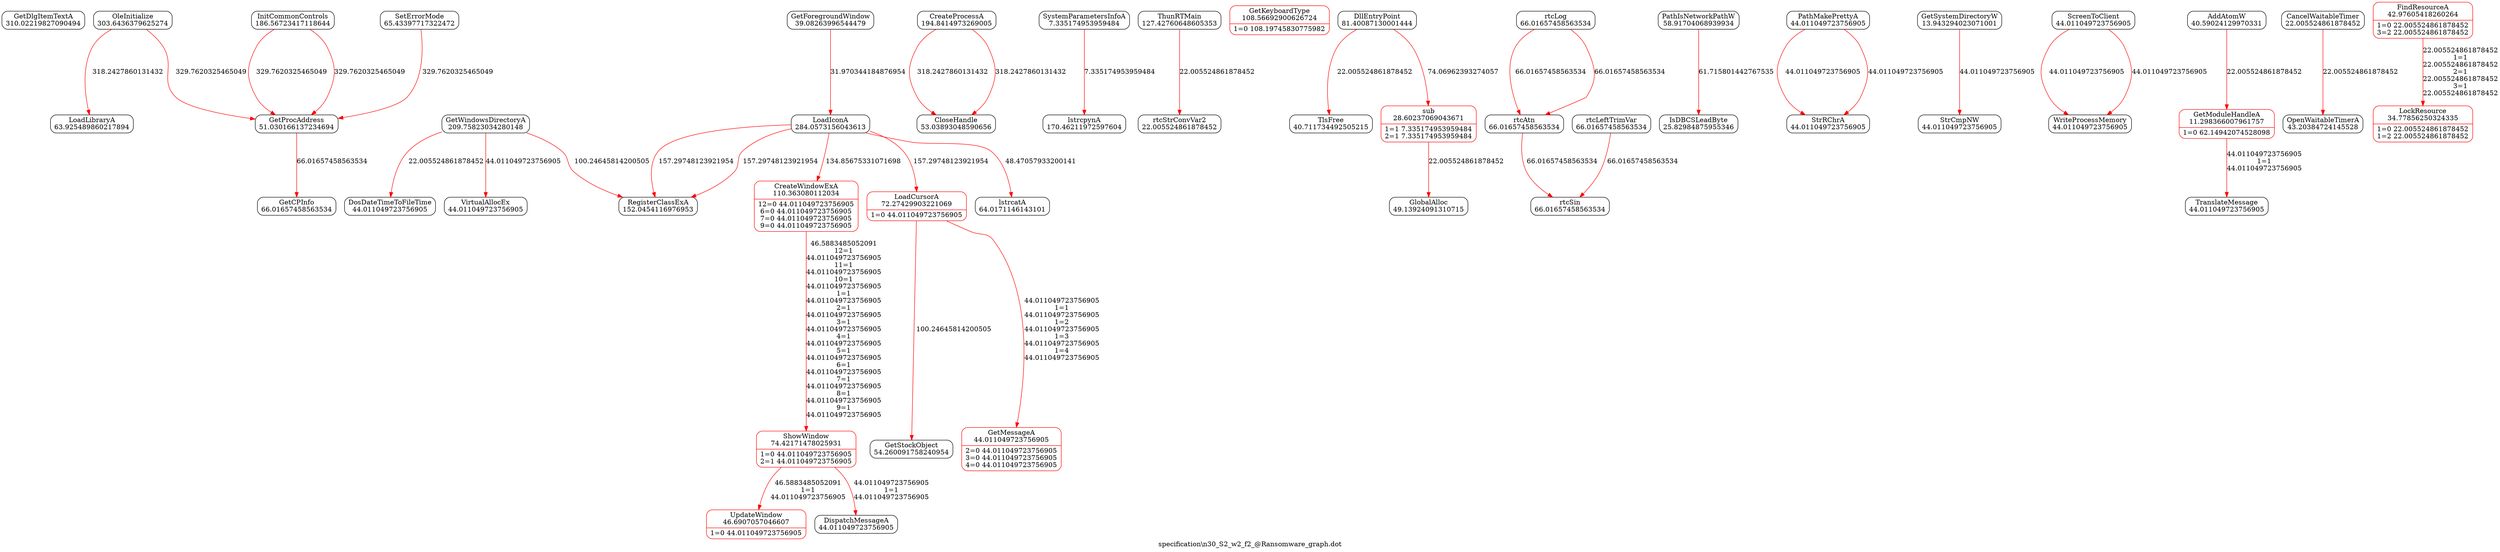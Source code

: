digraph graphname { node [style=rounded]; label="specification\\n30_S2_w2_f2_@Ransomware_graph.dot";
GetDlgItemTextA	 [shape=record label="{GetDlgItemTextA\n310.02219827090494}" color=black];
OleInitialize	 [shape=record label="{OleInitialize\n303.6436379625274}" color=black];
LoadIconA	 [shape=record label="{LoadIconA\n284.0573156043613}" color=black];
GetWindowsDirectoryA	 [shape=record label="{GetWindowsDirectoryA\n209.75823034280148}" color=black];
CreateProcessA	 [shape=record label="{CreateProcessA\n194.8414973269005}" color=black];
InitCommonControls	 [shape=record label="{InitCommonControls\n186.56723417118644}" color=black];
lstrcpynA	 [shape=record label="{lstrcpynA\n170.46211972597604}" color=black];
RegisterClassExA	 [shape=record label="{RegisterClassExA\n152.0454116976953}" color=black];
ThunRTMain	 [shape=record label="{ThunRTMain\n127.42760648605353}" color=black];
CreateWindowExA	 [shape=record label="{CreateWindowExA\n110.363080112034|{12=0 44.011049723756905\n6=0 44.011049723756905\n7=0 44.011049723756905\n9=0 44.011049723756905}}" color=red];
GetKeyboardType	 [shape=record label="{GetKeyboardType\n108.56692900626724|{1=0 108.19745830775982}}" color=red];
DllEntryPoint	 [shape=record label="{DllEntryPoint\n81.40087130001444}" color=black];
ShowWindow	 [shape=record label="{ShowWindow\n74.42171478025931|{1=0 44.011049723756905\n2=1 44.011049723756905}}" color=red];
LoadCursorA	 [shape=record label="{LoadCursorA\n72.27429903221069|{1=0 44.011049723756905}}" color=red];
rtcLog	 [shape=record label="{rtcLog\n66.01657458563534}" color=black];
rtcLeftTrimVar	 [shape=record label="{rtcLeftTrimVar\n66.01657458563534}" color=black];
rtcAtn	 [shape=record label="{rtcAtn\n66.01657458563534}" color=black];
GetCPInfo	 [shape=record label="{GetCPInfo\n66.01657458563534}" color=black];
rtcSin	 [shape=record label="{rtcSin\n66.01657458563534}" color=black];
SetErrorMode	 [shape=record label="{SetErrorMode\n65.43397717322472}" color=black];
lstrcatA	 [shape=record label="{lstrcatA\n64.0171146143101}" color=black];
LoadLibraryA	 [shape=record label="{LoadLibraryA\n63.925489860217894}" color=black];
PathIsNetworkPathW	 [shape=record label="{PathIsNetworkPathW\n58.91704068939934}" color=black];
GetStockObject	 [shape=record label="{GetStockObject\n54.260091758240954}" color=black];
CloseHandle	 [shape=record label="{CloseHandle\n53.03893048590656}" color=black];
GetProcAddress	 [shape=record label="{GetProcAddress\n51.030166137234694}" color=black];
GlobalAlloc	 [shape=record label="{GlobalAlloc\n49.13924091310715}" color=black];
UpdateWindow	 [shape=record label="{UpdateWindow\n46.6907057046607|{1=0 44.011049723756905}}" color=red];
DosDateTimeToFileTime	 [shape=record label="{DosDateTimeToFileTime\n44.011049723756905}" color=black];
StrRChrA	 [shape=record label="{StrRChrA\n44.011049723756905}" color=black];
VirtualAllocEx	 [shape=record label="{VirtualAllocEx\n44.011049723756905}" color=black];
StrCmpNW	 [shape=record label="{StrCmpNW\n44.011049723756905}" color=black];
PathMakePrettyA	 [shape=record label="{PathMakePrettyA\n44.011049723756905}" color=black];
WriteProcessMemory	 [shape=record label="{WriteProcessMemory\n44.011049723756905}" color=black];
TranslateMessage	 [shape=record label="{TranslateMessage\n44.011049723756905}" color=black];
ScreenToClient	 [shape=record label="{ScreenToClient\n44.011049723756905}" color=black];
GetMessageA	 [shape=record label="{GetMessageA\n44.011049723756905|{2=0 44.011049723756905\n3=0 44.011049723756905\n4=0 44.011049723756905}}" color=red];
DispatchMessageA	 [shape=record label="{DispatchMessageA\n44.011049723756905}" color=black];
OpenWaitableTimerA	 [shape=record label="{OpenWaitableTimerA\n43.20384724145528}" color=black];
FindResourceA	 [shape=record label="{FindResourceA\n42.97605418260264|{1=0 22.005524861878452\n3=2 22.005524861878452}}" color=red];
TlsFree	 [shape=record label="{TlsFree\n40.711734492505215}" color=black];
AddAtomW	 [shape=record label="{AddAtomW\n40.59024129970331}" color=black];
GetForegroundWindow	 [shape=record label="{GetForegroundWindow\n39.08263996544479}" color=black];
SystemParametersInfoA	 [shape=record label="{SystemParametersInfoA\n7.335174953959484}" color=black];
rtcStrConvVar2	 [shape=record label="{rtcStrConvVar2\n22.005524861878452}" color=black];
sub	 [shape=record label="{sub\n28.60237069043671|{1=1 7.335174953959484\n2=1 7.335174953959484}}" color=red];
IsDBCSLeadByte	 [shape=record label="{IsDBCSLeadByte\n25.82984875955346}" color=black];
GetSystemDirectoryW	 [shape=record label="{GetSystemDirectoryW\n13.943294023071001}" color=black];
GetModuleHandleA	 [shape=record label="{GetModuleHandleA\n11.298366007961757|{1=0 62.14942074528098}}" color=red];
CancelWaitableTimer	 [shape=record label="{CancelWaitableTimer\n22.005524861878452}" color=black];
LockResource	 [shape=record label="{LockResource\n34.77856250324335|{1=0 22.005524861878452\n1=2 22.005524861878452}}" color=red];
OleInitialize->GetProcAddress	 [label="329.7620325465049" color=red];
LoadIconA->RegisterClassExA	 [label="157.29748123921954" color=red];
GetWindowsDirectoryA->RegisterClassExA	 [label="100.24645814200505" color=red];
CreateProcessA->CloseHandle	 [label="318.2427860131432" color=red];
InitCommonControls->GetProcAddress	 [label="329.7620325465049" color=red];
SystemParametersInfoA->lstrcpynA	 [label="7.335174953959484" color=red];
LoadIconA->RegisterClassExA	 [label="157.29748123921954" color=red];
ThunRTMain->rtcStrConvVar2	 [label="22.005524861878452" color=red];
LoadIconA->CreateWindowExA	 [label="134.85675331071698" color=red];
DllEntryPoint->sub	 [label="74.06962393274057" color=red];
CreateWindowExA->ShowWindow	 [label="46.5883485052091\n12=1\n44.011049723756905\n11=1\n44.011049723756905\n10=1\n44.011049723756905\n1=1\n44.011049723756905\n2=1\n44.011049723756905\n3=1\n44.011049723756905\n4=1\n44.011049723756905\n5=1\n44.011049723756905\n6=1\n44.011049723756905\n7=1\n44.011049723756905\n8=1\n44.011049723756905\n9=1\n44.011049723756905" color=red];
LoadIconA->LoadCursorA	 [label="157.29748123921954" color=red];
rtcLog->rtcAtn	 [label="66.01657458563534" color=red];
rtcLeftTrimVar->rtcSin	 [label="66.01657458563534" color=red];
rtcLog->rtcAtn	 [label="66.01657458563534" color=red];
GetProcAddress->GetCPInfo	 [label="66.01657458563534" color=red];
rtcAtn->rtcSin	 [label="66.01657458563534" color=red];
SetErrorMode->GetProcAddress	 [label="329.7620325465049" color=red];
LoadIconA->lstrcatA	 [label="48.47057933200141" color=red];
OleInitialize->LoadLibraryA	 [label="318.2427860131432" color=red];
PathIsNetworkPathW->IsDBCSLeadByte	 [label="61.715801442767535" color=red];
LoadCursorA->GetStockObject	 [label="100.24645814200505" color=red];
CreateProcessA->CloseHandle	 [label="318.2427860131432" color=red];
InitCommonControls->GetProcAddress	 [label="329.7620325465049" color=red];
sub->GlobalAlloc	 [label="22.005524861878452" color=red];
ShowWindow->UpdateWindow	 [label="46.5883485052091\n1=1\n44.011049723756905" color=red];
GetWindowsDirectoryA->DosDateTimeToFileTime	 [label="22.005524861878452" color=red];
PathMakePrettyA->StrRChrA	 [label="44.011049723756905" color=red];
GetWindowsDirectoryA->VirtualAllocEx	 [label="44.011049723756905" color=red];
GetSystemDirectoryW->StrCmpNW	 [label="44.011049723756905" color=red];
PathMakePrettyA->StrRChrA	 [label="44.011049723756905" color=red];
ScreenToClient->WriteProcessMemory	 [label="44.011049723756905" color=red];
GetModuleHandleA->TranslateMessage	 [label="44.011049723756905\n1=1\n44.011049723756905" color=red];
ScreenToClient->WriteProcessMemory	 [label="44.011049723756905" color=red];
LoadCursorA->GetMessageA	 [label="44.011049723756905\n1=1\n44.011049723756905\n1=2\n44.011049723756905\n1=3\n44.011049723756905\n1=4\n44.011049723756905" color=red];
ShowWindow->DispatchMessageA	 [label="44.011049723756905\n1=1\n44.011049723756905" color=red];
CancelWaitableTimer->OpenWaitableTimerA	 [label="22.005524861878452" color=red];
FindResourceA->LockResource	 [label="22.005524861878452\n1=1\n22.005524861878452\n2=1\n22.005524861878452\n3=1\n22.005524861878452" color=red];
DllEntryPoint->TlsFree	 [label="22.005524861878452" color=red];
AddAtomW->GetModuleHandleA	 [label="22.005524861878452" color=red];
GetForegroundWindow->LoadIconA	 [label="31.970344184876954" color=red];
}

